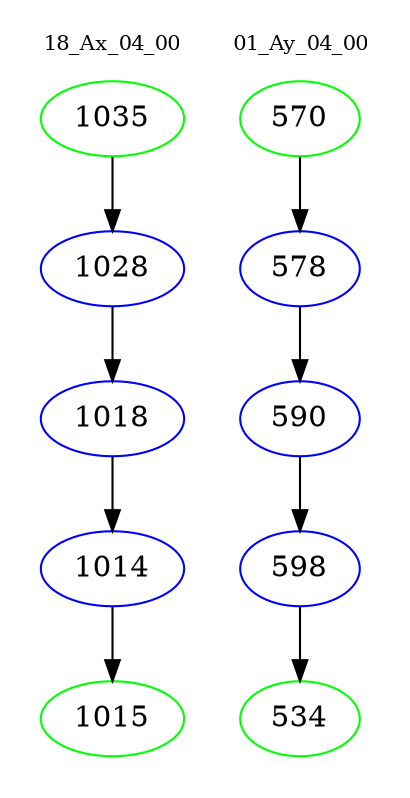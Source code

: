 digraph{
subgraph cluster_0 {
color = white
label = "18_Ax_04_00";
fontsize=10;
T0_1035 [label="1035", color="green"]
T0_1035 -> T0_1028 [color="black"]
T0_1028 [label="1028", color="blue"]
T0_1028 -> T0_1018 [color="black"]
T0_1018 [label="1018", color="blue"]
T0_1018 -> T0_1014 [color="black"]
T0_1014 [label="1014", color="blue"]
T0_1014 -> T0_1015 [color="black"]
T0_1015 [label="1015", color="green"]
}
subgraph cluster_1 {
color = white
label = "01_Ay_04_00";
fontsize=10;
T1_570 [label="570", color="green"]
T1_570 -> T1_578 [color="black"]
T1_578 [label="578", color="blue"]
T1_578 -> T1_590 [color="black"]
T1_590 [label="590", color="blue"]
T1_590 -> T1_598 [color="black"]
T1_598 [label="598", color="blue"]
T1_598 -> T1_534 [color="black"]
T1_534 [label="534", color="green"]
}
}
